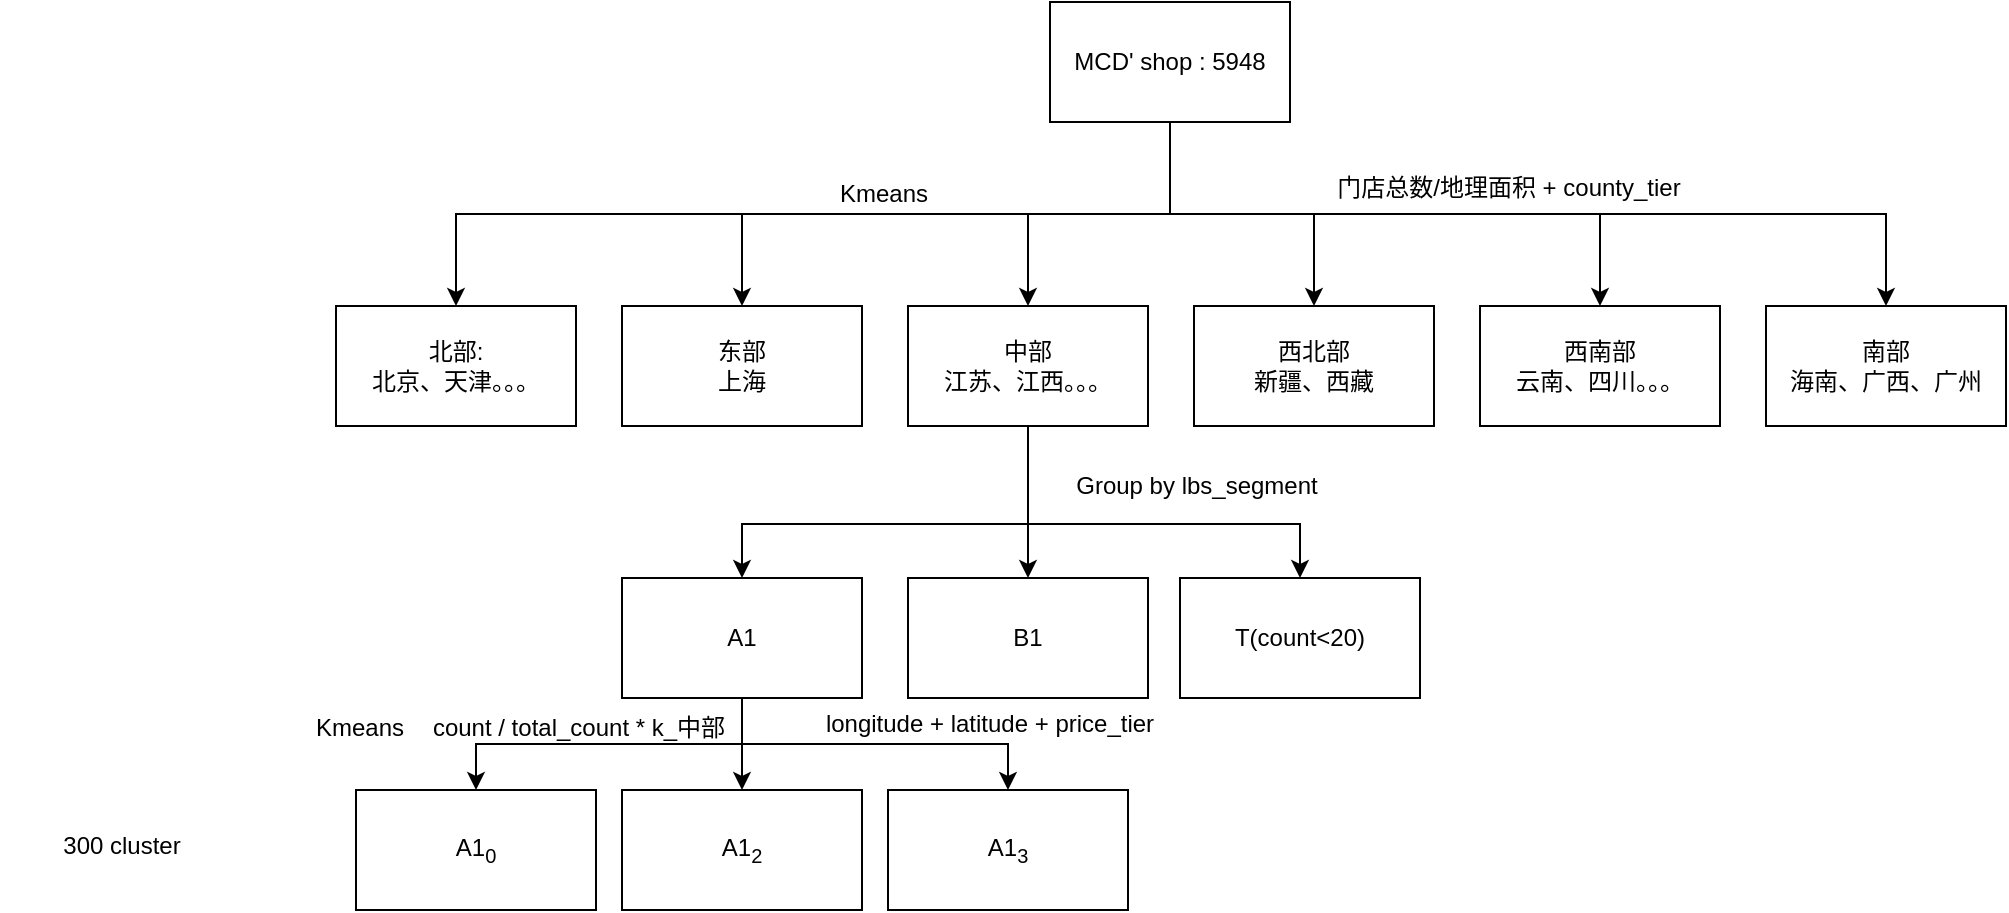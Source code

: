 <mxfile version="24.0.6" type="github">
  <diagram name="第 1 页" id="RmDm3fmFeUkyor1gOjHk">
    <mxGraphModel dx="1480" dy="685" grid="0" gridSize="10" guides="1" tooltips="1" connect="1" arrows="1" fold="1" page="0" pageScale="1" pageWidth="1200" pageHeight="1920" math="0" shadow="0">
      <root>
        <mxCell id="0" />
        <mxCell id="1" parent="0" />
        <mxCell id="SMzR3NN7AUrO5DCWCIX2-3" value="" style="edgeStyle=orthogonalEdgeStyle;rounded=0;orthogonalLoop=1;jettySize=auto;html=1;exitX=0.5;exitY=1;exitDx=0;exitDy=0;" edge="1" parent="1" source="SMzR3NN7AUrO5DCWCIX2-1" target="SMzR3NN7AUrO5DCWCIX2-2">
          <mxGeometry relative="1" as="geometry" />
        </mxCell>
        <mxCell id="SMzR3NN7AUrO5DCWCIX2-8" style="edgeStyle=orthogonalEdgeStyle;rounded=0;orthogonalLoop=1;jettySize=auto;html=1;" edge="1" parent="1" source="SMzR3NN7AUrO5DCWCIX2-1" target="SMzR3NN7AUrO5DCWCIX2-5">
          <mxGeometry relative="1" as="geometry" />
        </mxCell>
        <mxCell id="SMzR3NN7AUrO5DCWCIX2-9" style="edgeStyle=orthogonalEdgeStyle;rounded=0;orthogonalLoop=1;jettySize=auto;html=1;" edge="1" parent="1" source="SMzR3NN7AUrO5DCWCIX2-1" target="SMzR3NN7AUrO5DCWCIX2-4">
          <mxGeometry relative="1" as="geometry" />
        </mxCell>
        <mxCell id="SMzR3NN7AUrO5DCWCIX2-10" style="edgeStyle=orthogonalEdgeStyle;rounded=0;orthogonalLoop=1;jettySize=auto;html=1;" edge="1" parent="1" source="SMzR3NN7AUrO5DCWCIX2-1" target="SMzR3NN7AUrO5DCWCIX2-6">
          <mxGeometry relative="1" as="geometry">
            <Array as="points">
              <mxPoint x="441" y="216" />
              <mxPoint x="656" y="216" />
            </Array>
          </mxGeometry>
        </mxCell>
        <mxCell id="SMzR3NN7AUrO5DCWCIX2-11" style="edgeStyle=orthogonalEdgeStyle;rounded=0;orthogonalLoop=1;jettySize=auto;html=1;exitX=0.5;exitY=1;exitDx=0;exitDy=0;" edge="1" parent="1" source="SMzR3NN7AUrO5DCWCIX2-1" target="SMzR3NN7AUrO5DCWCIX2-7">
          <mxGeometry relative="1" as="geometry">
            <Array as="points">
              <mxPoint x="441" y="216" />
              <mxPoint x="799" y="216" />
            </Array>
          </mxGeometry>
        </mxCell>
        <mxCell id="SMzR3NN7AUrO5DCWCIX2-14" style="edgeStyle=orthogonalEdgeStyle;rounded=0;orthogonalLoop=1;jettySize=auto;html=1;" edge="1" parent="1" source="SMzR3NN7AUrO5DCWCIX2-1" target="SMzR3NN7AUrO5DCWCIX2-13">
          <mxGeometry relative="1" as="geometry">
            <Array as="points">
              <mxPoint x="441" y="216" />
              <mxPoint x="84" y="216" />
            </Array>
          </mxGeometry>
        </mxCell>
        <mxCell id="SMzR3NN7AUrO5DCWCIX2-1" value="MCD&#39; shop : 5948" style="rounded=0;whiteSpace=wrap;html=1;" vertex="1" parent="1">
          <mxGeometry x="381" y="110" width="120" height="60" as="geometry" />
        </mxCell>
        <mxCell id="SMzR3NN7AUrO5DCWCIX2-2" value="&lt;div&gt;东部&lt;/div&gt;&lt;div&gt;上海&lt;/div&gt;" style="rounded=0;whiteSpace=wrap;html=1;" vertex="1" parent="1">
          <mxGeometry x="167" y="262" width="120" height="60" as="geometry" />
        </mxCell>
        <mxCell id="SMzR3NN7AUrO5DCWCIX2-4" value="西北部&lt;div&gt;新疆、西藏&lt;/div&gt;" style="rounded=0;whiteSpace=wrap;html=1;" vertex="1" parent="1">
          <mxGeometry x="453" y="262" width="120" height="60" as="geometry" />
        </mxCell>
        <mxCell id="SMzR3NN7AUrO5DCWCIX2-21" style="edgeStyle=orthogonalEdgeStyle;rounded=0;orthogonalLoop=1;jettySize=auto;html=1;" edge="1" parent="1" source="SMzR3NN7AUrO5DCWCIX2-5" target="SMzR3NN7AUrO5DCWCIX2-19">
          <mxGeometry relative="1" as="geometry" />
        </mxCell>
        <mxCell id="SMzR3NN7AUrO5DCWCIX2-22" style="edgeStyle=orthogonalEdgeStyle;rounded=0;orthogonalLoop=1;jettySize=auto;html=1;" edge="1" parent="1" source="SMzR3NN7AUrO5DCWCIX2-5" target="SMzR3NN7AUrO5DCWCIX2-20">
          <mxGeometry relative="1" as="geometry">
            <Array as="points">
              <mxPoint x="370" y="371" />
              <mxPoint x="506" y="371" />
            </Array>
          </mxGeometry>
        </mxCell>
        <mxCell id="SMzR3NN7AUrO5DCWCIX2-5" value="中部&lt;div&gt;江苏、江西。。。&lt;/div&gt;" style="rounded=0;whiteSpace=wrap;html=1;" vertex="1" parent="1">
          <mxGeometry x="310" y="262" width="120" height="60" as="geometry" />
        </mxCell>
        <mxCell id="SMzR3NN7AUrO5DCWCIX2-6" value="西南部&lt;div&gt;云南、四川。。。&lt;/div&gt;" style="rounded=0;whiteSpace=wrap;html=1;" vertex="1" parent="1">
          <mxGeometry x="596" y="262" width="120" height="60" as="geometry" />
        </mxCell>
        <mxCell id="SMzR3NN7AUrO5DCWCIX2-7" value="南部&lt;div&gt;海南、广西、广州&lt;/div&gt;" style="rounded=0;whiteSpace=wrap;html=1;" vertex="1" parent="1">
          <mxGeometry x="739" y="262" width="120" height="60" as="geometry" />
        </mxCell>
        <mxCell id="SMzR3NN7AUrO5DCWCIX2-12" value="门店总数/地理面积 + county_tier" style="text;html=1;align=center;verticalAlign=middle;whiteSpace=wrap;rounded=0;" vertex="1" parent="1">
          <mxGeometry x="517" y="188" width="187" height="30" as="geometry" />
        </mxCell>
        <mxCell id="SMzR3NN7AUrO5DCWCIX2-16" value="" style="edgeStyle=orthogonalEdgeStyle;rounded=0;orthogonalLoop=1;jettySize=auto;html=1;" edge="1" parent="1" source="SMzR3NN7AUrO5DCWCIX2-5" target="SMzR3NN7AUrO5DCWCIX2-15">
          <mxGeometry relative="1" as="geometry">
            <mxPoint x="367" y="322" as="sourcePoint" />
            <Array as="points">
              <mxPoint x="370" y="371" />
              <mxPoint x="227" y="371" />
            </Array>
          </mxGeometry>
        </mxCell>
        <mxCell id="SMzR3NN7AUrO5DCWCIX2-13" value="北部:&lt;div&gt;北京、天津。。。&lt;/div&gt;" style="rounded=0;whiteSpace=wrap;html=1;" vertex="1" parent="1">
          <mxGeometry x="24" y="262" width="120" height="60" as="geometry" />
        </mxCell>
        <mxCell id="SMzR3NN7AUrO5DCWCIX2-24" value="" style="edgeStyle=orthogonalEdgeStyle;rounded=0;orthogonalLoop=1;jettySize=auto;html=1;exitX=0.5;exitY=1;exitDx=0;exitDy=0;" edge="1" parent="1" source="SMzR3NN7AUrO5DCWCIX2-15" target="SMzR3NN7AUrO5DCWCIX2-23">
          <mxGeometry relative="1" as="geometry" />
        </mxCell>
        <mxCell id="SMzR3NN7AUrO5DCWCIX2-27" style="edgeStyle=orthogonalEdgeStyle;rounded=0;orthogonalLoop=1;jettySize=auto;html=1;" edge="1" parent="1" source="SMzR3NN7AUrO5DCWCIX2-15" target="SMzR3NN7AUrO5DCWCIX2-25">
          <mxGeometry relative="1" as="geometry" />
        </mxCell>
        <mxCell id="SMzR3NN7AUrO5DCWCIX2-28" style="edgeStyle=orthogonalEdgeStyle;rounded=0;orthogonalLoop=1;jettySize=auto;html=1;exitX=0.5;exitY=1;exitDx=0;exitDy=0;" edge="1" parent="1" source="SMzR3NN7AUrO5DCWCIX2-15" target="SMzR3NN7AUrO5DCWCIX2-26">
          <mxGeometry relative="1" as="geometry">
            <mxPoint x="242.037" y="458.0" as="sourcePoint" />
            <mxPoint x="360.037" y="502" as="targetPoint" />
            <Array as="points">
              <mxPoint x="227" y="481" />
              <mxPoint x="360" y="481" />
            </Array>
          </mxGeometry>
        </mxCell>
        <mxCell id="SMzR3NN7AUrO5DCWCIX2-15" value="A1" style="rounded=0;whiteSpace=wrap;html=1;" vertex="1" parent="1">
          <mxGeometry x="167" y="398" width="120" height="60" as="geometry" />
        </mxCell>
        <mxCell id="SMzR3NN7AUrO5DCWCIX2-17" value="Group by lbs_segment" style="text;html=1;align=center;verticalAlign=middle;whiteSpace=wrap;rounded=0;" vertex="1" parent="1">
          <mxGeometry x="385" y="337" width="139" height="30" as="geometry" />
        </mxCell>
        <mxCell id="SMzR3NN7AUrO5DCWCIX2-19" value="B1" style="rounded=0;whiteSpace=wrap;html=1;" vertex="1" parent="1">
          <mxGeometry x="310" y="398" width="120" height="60" as="geometry" />
        </mxCell>
        <mxCell id="SMzR3NN7AUrO5DCWCIX2-20" value="T(count&amp;lt;20)" style="rounded=0;whiteSpace=wrap;html=1;" vertex="1" parent="1">
          <mxGeometry x="446" y="398" width="120" height="60" as="geometry" />
        </mxCell>
        <mxCell id="SMzR3NN7AUrO5DCWCIX2-23" value="A1&lt;sub&gt;0&lt;/sub&gt;" style="rounded=0;whiteSpace=wrap;html=1;" vertex="1" parent="1">
          <mxGeometry x="34" y="504" width="120" height="60" as="geometry" />
        </mxCell>
        <mxCell id="SMzR3NN7AUrO5DCWCIX2-25" value="A1&lt;sub&gt;2&lt;/sub&gt;" style="rounded=0;whiteSpace=wrap;html=1;" vertex="1" parent="1">
          <mxGeometry x="167" y="504" width="120" height="60" as="geometry" />
        </mxCell>
        <mxCell id="SMzR3NN7AUrO5DCWCIX2-26" value="A1&lt;sub&gt;3&lt;/sub&gt;" style="rounded=0;whiteSpace=wrap;html=1;" vertex="1" parent="1">
          <mxGeometry x="300" y="504" width="120" height="60" as="geometry" />
        </mxCell>
        <mxCell id="SMzR3NN7AUrO5DCWCIX2-30" value="Kmeans" style="text;html=1;align=center;verticalAlign=middle;whiteSpace=wrap;rounded=0;" vertex="1" parent="1">
          <mxGeometry x="268" y="191" width="60" height="30" as="geometry" />
        </mxCell>
        <mxCell id="SMzR3NN7AUrO5DCWCIX2-31" value="Kmeans" style="text;html=1;align=center;verticalAlign=middle;whiteSpace=wrap;rounded=0;" vertex="1" parent="1">
          <mxGeometry x="6" y="458" width="60" height="30" as="geometry" />
        </mxCell>
        <mxCell id="SMzR3NN7AUrO5DCWCIX2-32" value="count / total_count * k_中部" style="text;html=1;align=center;verticalAlign=middle;whiteSpace=wrap;rounded=0;" vertex="1" parent="1">
          <mxGeometry x="71" y="458" width="149" height="30" as="geometry" />
        </mxCell>
        <mxCell id="SMzR3NN7AUrO5DCWCIX2-33" value="longitude + latitude + price_tier" style="text;html=1;align=center;verticalAlign=middle;whiteSpace=wrap;rounded=0;" vertex="1" parent="1">
          <mxGeometry x="252" y="456" width="198" height="30" as="geometry" />
        </mxCell>
        <mxCell id="SMzR3NN7AUrO5DCWCIX2-34" value="300 cluster" style="text;html=1;align=center;verticalAlign=middle;whiteSpace=wrap;rounded=0;" vertex="1" parent="1">
          <mxGeometry x="-144" y="517" width="122" height="30" as="geometry" />
        </mxCell>
      </root>
    </mxGraphModel>
  </diagram>
</mxfile>
